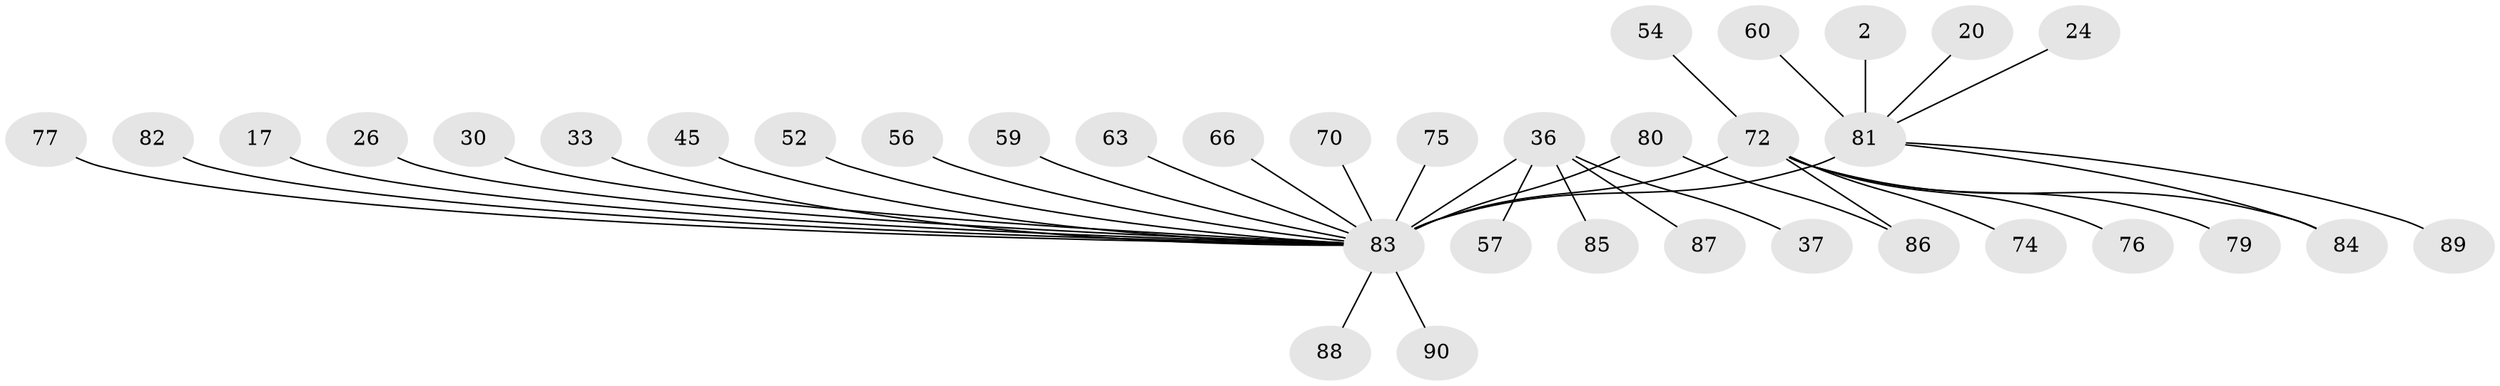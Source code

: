 // original degree distribution, {14: 0.011111111111111112, 1: 0.5222222222222223, 19: 0.011111111111111112, 5: 0.03333333333333333, 2: 0.17777777777777778, 13: 0.011111111111111112, 3: 0.1111111111111111, 4: 0.06666666666666667, 9: 0.011111111111111112, 8: 0.022222222222222223, 6: 0.011111111111111112, 7: 0.011111111111111112}
// Generated by graph-tools (version 1.1) at 2025/50/03/04/25 21:50:46]
// undirected, 36 vertices, 37 edges
graph export_dot {
graph [start="1"]
  node [color=gray90,style=filled];
  2;
  17;
  20;
  24;
  26;
  30;
  33;
  36 [super="+34"];
  37;
  45;
  52;
  54;
  56 [super="+50"];
  57;
  59;
  60 [super="+32"];
  63;
  66;
  70;
  72 [super="+68+48+47"];
  74;
  75;
  76;
  77;
  79;
  80 [super="+27+9+21+31+42+43+69+71"];
  81 [super="+14"];
  82;
  83 [super="+73+3+64"];
  84;
  85;
  86 [super="+46+49+51+61+67+78"];
  87;
  88;
  89;
  90 [super="+65"];
  2 -- 81;
  17 -- 83;
  20 -- 81;
  24 -- 81;
  26 -- 83;
  30 -- 83;
  33 -- 83;
  36 -- 83 [weight=5];
  36 -- 37;
  36 -- 85;
  36 -- 87;
  36 -- 57;
  45 -- 83;
  52 -- 83;
  54 -- 72;
  56 -- 83;
  59 -- 83;
  60 -- 81;
  63 -- 83;
  66 -- 83;
  70 -- 83;
  72 -- 84;
  72 -- 74;
  72 -- 76;
  72 -- 79;
  72 -- 86 [weight=2];
  72 -- 83 [weight=7];
  75 -- 83;
  77 -- 83;
  80 -- 86;
  80 -- 83 [weight=3];
  81 -- 84;
  81 -- 89;
  81 -- 83 [weight=8];
  82 -- 83;
  83 -- 88;
  83 -- 90;
}
